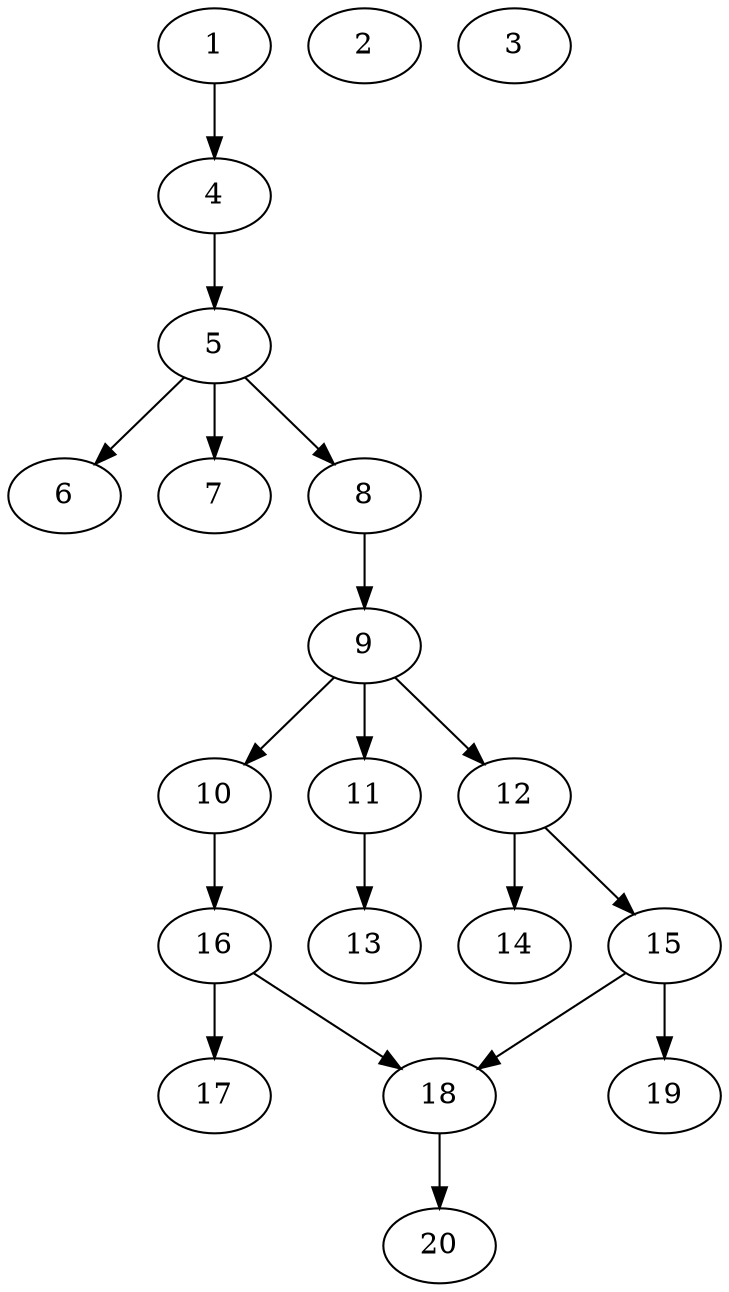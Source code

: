 // DAG automatically generated by daggen at Sat Jul 27 15:34:46 2019
// ./daggen --dot -n 20 --ccr 0.4 --fat 0.4 --regular 0.5 --density 0.4 --mindata 5242880 --maxdata 52428800 
digraph G {
  1 [size="93693440", alpha="0.06", expect_size="37477376"] 
  1 -> 4 [size ="37477376"]
  2 [size="66426880", alpha="0.09", expect_size="26570752"] 
  3 [size="102105600", alpha="0.15", expect_size="40842240"] 
  4 [size="93719040", alpha="0.13", expect_size="37487616"] 
  4 -> 5 [size ="37487616"]
  5 [size="47918080", alpha="0.08", expect_size="19167232"] 
  5 -> 6 [size ="19167232"]
  5 -> 7 [size ="19167232"]
  5 -> 8 [size ="19167232"]
  6 [size="93009920", alpha="0.15", expect_size="37203968"] 
  7 [size="63992320", alpha="0.13", expect_size="25596928"] 
  8 [size="51192320", alpha="0.13", expect_size="20476928"] 
  8 -> 9 [size ="20476928"]
  9 [size="70182400", alpha="0.16", expect_size="28072960"] 
  9 -> 10 [size ="28072960"]
  9 -> 11 [size ="28072960"]
  9 -> 12 [size ="28072960"]
  10 [size="35760640", alpha="0.12", expect_size="14304256"] 
  10 -> 16 [size ="14304256"]
  11 [size="69440000", alpha="0.17", expect_size="27776000"] 
  11 -> 13 [size ="27776000"]
  12 [size="103221760", alpha="0.12", expect_size="41288704"] 
  12 -> 14 [size ="41288704"]
  12 -> 15 [size ="41288704"]
  13 [size="38136320", alpha="0.10", expect_size="15254528"] 
  14 [size="123870720", alpha="0.05", expect_size="49548288"] 
  15 [size="79897600", alpha="0.03", expect_size="31959040"] 
  15 -> 18 [size ="31959040"]
  15 -> 19 [size ="31959040"]
  16 [size="126364160", alpha="0.11", expect_size="50545664"] 
  16 -> 17 [size ="50545664"]
  16 -> 18 [size ="50545664"]
  17 [size="98672640", alpha="0.09", expect_size="39469056"] 
  18 [size="55267840", alpha="0.02", expect_size="22107136"] 
  18 -> 20 [size ="22107136"]
  19 [size="16440320", alpha="0.08", expect_size="6576128"] 
  20 [size="110648320", alpha="0.11", expect_size="44259328"] 
}
